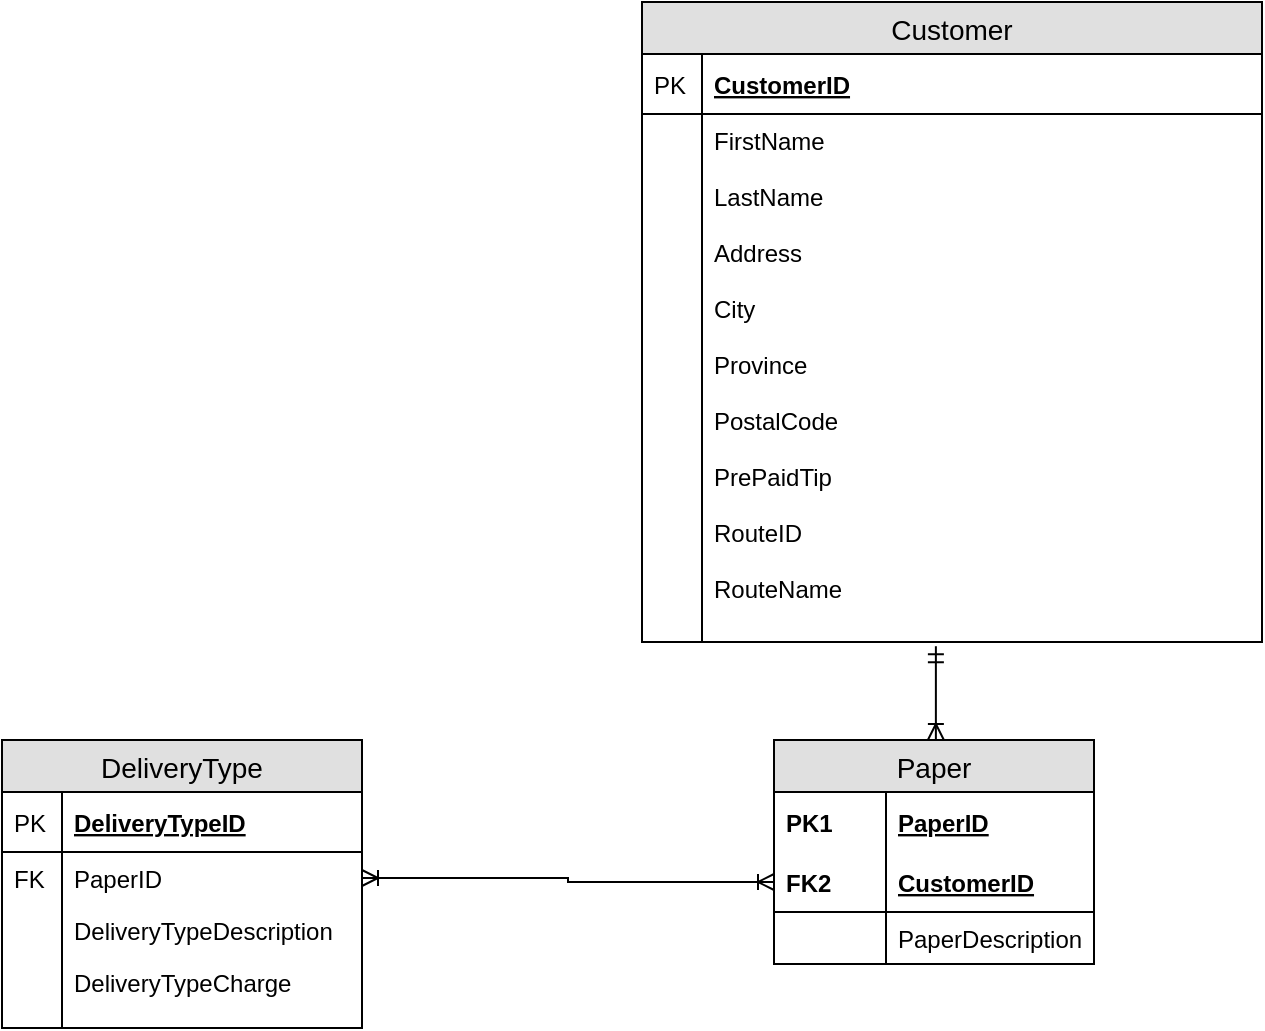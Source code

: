 <mxfile version="11.3.0" type="device" pages="1"><diagram id="tr2Oyifo3SqVM1Ajj6UU" name="Page-1"><mxGraphModel dx="726" dy="520" grid="0" gridSize="10" guides="1" tooltips="1" connect="1" arrows="1" fold="1" page="1" pageScale="1" pageWidth="850" pageHeight="1100" math="0" shadow="0"><root><mxCell id="0"/><mxCell id="1" parent="0"/><mxCell id="hIH8dLBOg7w7-W6MWy8a-12" value="DeliveryType" style="swimlane;fontStyle=0;childLayout=stackLayout;horizontal=1;startSize=26;fillColor=#e0e0e0;horizontalStack=0;resizeParent=1;resizeParentMax=0;resizeLast=0;collapsible=1;marginBottom=0;swimlaneFillColor=#ffffff;align=center;fontSize=14;" parent="1" vertex="1"><mxGeometry x="30" y="389" width="180" height="144" as="geometry"><mxRectangle x="15" y="10" width="110" height="26" as="alternateBounds"/></mxGeometry></mxCell><mxCell id="hIH8dLBOg7w7-W6MWy8a-13" value="DeliveryTypeID" style="shape=partialRectangle;top=0;left=0;right=0;bottom=1;align=left;verticalAlign=middle;fillColor=none;spacingLeft=34;spacingRight=4;overflow=hidden;rotatable=0;points=[[0,0.5],[1,0.5]];portConstraint=eastwest;dropTarget=0;fontStyle=5;fontSize=12;" parent="hIH8dLBOg7w7-W6MWy8a-12" vertex="1"><mxGeometry y="26" width="180" height="30" as="geometry"/></mxCell><mxCell id="hIH8dLBOg7w7-W6MWy8a-14" value="PK" style="shape=partialRectangle;top=0;left=0;bottom=0;fillColor=none;align=left;verticalAlign=middle;spacingLeft=4;spacingRight=4;overflow=hidden;rotatable=0;points=[];portConstraint=eastwest;part=1;fontSize=12;" parent="hIH8dLBOg7w7-W6MWy8a-13" vertex="1" connectable="0"><mxGeometry width="30" height="30" as="geometry"/></mxCell><mxCell id="hIH8dLBOg7w7-W6MWy8a-15" value="PaperID" style="shape=partialRectangle;top=0;left=0;right=0;bottom=0;align=left;verticalAlign=top;fillColor=none;spacingLeft=34;spacingRight=4;overflow=hidden;rotatable=0;points=[[0,0.5],[1,0.5]];portConstraint=eastwest;dropTarget=0;fontSize=12;" parent="hIH8dLBOg7w7-W6MWy8a-12" vertex="1"><mxGeometry y="56" width="180" height="26" as="geometry"/></mxCell><mxCell id="hIH8dLBOg7w7-W6MWy8a-16" value="FK" style="shape=partialRectangle;top=0;left=0;bottom=0;fillColor=none;align=left;verticalAlign=top;spacingLeft=4;spacingRight=4;overflow=hidden;rotatable=0;points=[];portConstraint=eastwest;part=1;fontSize=12;" parent="hIH8dLBOg7w7-W6MWy8a-15" vertex="1" connectable="0"><mxGeometry width="30" height="26" as="geometry"/></mxCell><mxCell id="hIH8dLBOg7w7-W6MWy8a-17" value="DeliveryTypeDescription" style="shape=partialRectangle;top=0;left=0;right=0;bottom=0;align=left;verticalAlign=top;fillColor=none;spacingLeft=34;spacingRight=4;overflow=hidden;rotatable=0;points=[[0,0.5],[1,0.5]];portConstraint=eastwest;dropTarget=0;fontSize=12;" parent="hIH8dLBOg7w7-W6MWy8a-12" vertex="1"><mxGeometry y="82" width="180" height="26" as="geometry"/></mxCell><mxCell id="hIH8dLBOg7w7-W6MWy8a-18" value="" style="shape=partialRectangle;top=0;left=0;bottom=0;fillColor=none;align=left;verticalAlign=top;spacingLeft=4;spacingRight=4;overflow=hidden;rotatable=0;points=[];portConstraint=eastwest;part=1;fontSize=12;" parent="hIH8dLBOg7w7-W6MWy8a-17" vertex="1" connectable="0"><mxGeometry width="30" height="26" as="geometry"/></mxCell><mxCell id="hIH8dLBOg7w7-W6MWy8a-19" value="DeliveryTypeCharge" style="shape=partialRectangle;top=0;left=0;right=0;bottom=0;align=left;verticalAlign=top;fillColor=none;spacingLeft=34;spacingRight=4;overflow=hidden;rotatable=0;points=[[0,0.5],[1,0.5]];portConstraint=eastwest;dropTarget=0;fontSize=12;" parent="hIH8dLBOg7w7-W6MWy8a-12" vertex="1"><mxGeometry y="108" width="180" height="26" as="geometry"/></mxCell><mxCell id="hIH8dLBOg7w7-W6MWy8a-20" value="" style="shape=partialRectangle;top=0;left=0;bottom=0;fillColor=none;align=left;verticalAlign=top;spacingLeft=4;spacingRight=4;overflow=hidden;rotatable=0;points=[];portConstraint=eastwest;part=1;fontSize=12;" parent="hIH8dLBOg7w7-W6MWy8a-19" vertex="1" connectable="0"><mxGeometry width="30" height="26" as="geometry"/></mxCell><mxCell id="hIH8dLBOg7w7-W6MWy8a-21" value="" style="shape=partialRectangle;top=0;left=0;right=0;bottom=0;align=left;verticalAlign=top;fillColor=none;spacingLeft=34;spacingRight=4;overflow=hidden;rotatable=0;points=[[0,0.5],[1,0.5]];portConstraint=eastwest;dropTarget=0;fontSize=12;" parent="hIH8dLBOg7w7-W6MWy8a-12" vertex="1"><mxGeometry y="134" width="180" height="10" as="geometry"/></mxCell><mxCell id="hIH8dLBOg7w7-W6MWy8a-22" value="" style="shape=partialRectangle;top=0;left=0;bottom=0;fillColor=none;align=left;verticalAlign=top;spacingLeft=4;spacingRight=4;overflow=hidden;rotatable=0;points=[];portConstraint=eastwest;part=1;fontSize=12;" parent="hIH8dLBOg7w7-W6MWy8a-21" vertex="1" connectable="0"><mxGeometry width="30" height="10" as="geometry"/></mxCell><mxCell id="T3v77ZD2fgyln51GFwmp-6" style="edgeStyle=orthogonalEdgeStyle;rounded=0;jumpSize=9;orthogonalLoop=1;jettySize=auto;html=1;startArrow=ERoneToMany;startFill=0;endArrow=ERmandOne;endFill=0;strokeWidth=1;entryX=0.474;entryY=1.008;entryDx=0;entryDy=0;entryPerimeter=0;" edge="1" parent="1" source="hIH8dLBOg7w7-W6MWy8a-23" target="hIH8dLBOg7w7-W6MWy8a-57"><mxGeometry relative="1" as="geometry"><mxPoint x="496" y="285" as="targetPoint"/><Array as="points"><mxPoint x="497" y="440"/><mxPoint x="497" y="440"/></Array></mxGeometry></mxCell><mxCell id="hIH8dLBOg7w7-W6MWy8a-23" value="Paper" style="swimlane;fontStyle=0;childLayout=stackLayout;horizontal=1;startSize=26;fillColor=#e0e0e0;horizontalStack=0;resizeParent=1;resizeParentMax=0;resizeLast=0;collapsible=1;marginBottom=0;swimlaneFillColor=#ffffff;align=center;fontSize=14;" parent="1" vertex="1"><mxGeometry x="416" y="389" width="160" height="112" as="geometry"/></mxCell><mxCell id="hIH8dLBOg7w7-W6MWy8a-24" value="PaperID" style="shape=partialRectangle;top=0;left=0;right=0;bottom=0;align=left;verticalAlign=middle;fillColor=none;spacingLeft=60;spacingRight=4;overflow=hidden;rotatable=0;points=[[0,0.5],[1,0.5]];portConstraint=eastwest;dropTarget=0;fontStyle=5;fontSize=12;" parent="hIH8dLBOg7w7-W6MWy8a-23" vertex="1"><mxGeometry y="26" width="160" height="30" as="geometry"/></mxCell><mxCell id="hIH8dLBOg7w7-W6MWy8a-25" value="PK1" style="shape=partialRectangle;fontStyle=1;top=0;left=0;bottom=0;fillColor=none;align=left;verticalAlign=middle;spacingLeft=4;spacingRight=4;overflow=hidden;rotatable=0;points=[];portConstraint=eastwest;part=1;fontSize=12;" parent="hIH8dLBOg7w7-W6MWy8a-24" vertex="1" connectable="0"><mxGeometry width="56" height="30" as="geometry"/></mxCell><mxCell id="hIH8dLBOg7w7-W6MWy8a-26" value="CustomerID" style="shape=partialRectangle;top=0;left=0;right=0;bottom=1;align=left;verticalAlign=middle;fillColor=none;spacingLeft=60;spacingRight=4;overflow=hidden;rotatable=0;points=[[0,0.5],[1,0.5]];portConstraint=eastwest;dropTarget=0;fontStyle=5;fontSize=12;" parent="hIH8dLBOg7w7-W6MWy8a-23" vertex="1"><mxGeometry y="56" width="160" height="30" as="geometry"/></mxCell><mxCell id="hIH8dLBOg7w7-W6MWy8a-27" value="FK2" style="shape=partialRectangle;fontStyle=1;top=0;left=0;bottom=0;fillColor=none;align=left;verticalAlign=middle;spacingLeft=4;spacingRight=4;overflow=hidden;rotatable=0;points=[];portConstraint=eastwest;part=1;fontSize=12;" parent="hIH8dLBOg7w7-W6MWy8a-26" vertex="1" connectable="0"><mxGeometry width="56" height="30" as="geometry"/></mxCell><mxCell id="hIH8dLBOg7w7-W6MWy8a-28" value="PaperDescription" style="shape=partialRectangle;top=0;left=0;right=0;bottom=0;align=left;verticalAlign=top;fillColor=none;spacingLeft=60;spacingRight=4;overflow=hidden;rotatable=0;points=[[0,0.5],[1,0.5]];portConstraint=eastwest;dropTarget=0;fontSize=12;" parent="hIH8dLBOg7w7-W6MWy8a-23" vertex="1"><mxGeometry y="86" width="160" height="26" as="geometry"/></mxCell><mxCell id="hIH8dLBOg7w7-W6MWy8a-29" value="" style="shape=partialRectangle;top=0;left=0;bottom=0;fillColor=none;align=left;verticalAlign=top;spacingLeft=4;spacingRight=4;overflow=hidden;rotatable=0;points=[];portConstraint=eastwest;part=1;fontSize=12;" parent="hIH8dLBOg7w7-W6MWy8a-28" vertex="1" connectable="0"><mxGeometry width="56" height="26" as="geometry"/></mxCell><mxCell id="hIH8dLBOg7w7-W6MWy8a-54" value="Customer" style="swimlane;fontStyle=0;childLayout=stackLayout;horizontal=1;startSize=26;fillColor=#e0e0e0;horizontalStack=0;resizeParent=1;resizeParentMax=0;resizeLast=0;collapsible=1;marginBottom=0;swimlaneFillColor=#ffffff;align=center;fontSize=14;" parent="1" vertex="1"><mxGeometry x="350" y="20" width="310" height="320" as="geometry"/></mxCell><mxCell id="hIH8dLBOg7w7-W6MWy8a-55" value="CustomerID" style="shape=partialRectangle;top=0;left=0;right=0;bottom=1;align=left;verticalAlign=middle;fillColor=none;spacingLeft=34;spacingRight=4;overflow=hidden;rotatable=0;points=[[0,0.5],[1,0.5]];portConstraint=eastwest;dropTarget=0;fontStyle=5;fontSize=12;" parent="hIH8dLBOg7w7-W6MWy8a-54" vertex="1"><mxGeometry y="26" width="310" height="30" as="geometry"/></mxCell><mxCell id="hIH8dLBOg7w7-W6MWy8a-56" value="PK" style="shape=partialRectangle;top=0;left=0;bottom=0;fillColor=none;align=left;verticalAlign=middle;spacingLeft=4;spacingRight=4;overflow=hidden;rotatable=0;points=[];portConstraint=eastwest;part=1;fontSize=12;" parent="hIH8dLBOg7w7-W6MWy8a-55" vertex="1" connectable="0"><mxGeometry width="30" height="30" as="geometry"/></mxCell><mxCell id="hIH8dLBOg7w7-W6MWy8a-57" value="FirstName&#10;&#10;LastName&#10;&#10;Address&#10;&#10;City&#10;&#10;Province&#10;&#10;PostalCode&#10;&#10;PrePaidTip&#10;&#10;RouteID&#10;&#10;RouteName" style="shape=partialRectangle;top=0;left=0;right=0;bottom=0;align=left;verticalAlign=top;fillColor=none;spacingLeft=34;spacingRight=4;overflow=hidden;rotatable=0;points=[[0,0.5],[1,0.5]];portConstraint=eastwest;dropTarget=0;fontSize=12;" parent="hIH8dLBOg7w7-W6MWy8a-54" vertex="1"><mxGeometry y="56" width="310" height="264" as="geometry"/></mxCell><mxCell id="hIH8dLBOg7w7-W6MWy8a-58" value="" style="shape=partialRectangle;top=0;left=0;bottom=0;fillColor=none;align=left;verticalAlign=top;spacingLeft=4;spacingRight=4;overflow=hidden;rotatable=0;points=[];portConstraint=eastwest;part=1;fontSize=12;" parent="hIH8dLBOg7w7-W6MWy8a-57" vertex="1" connectable="0"><mxGeometry width="30" height="264" as="geometry"/></mxCell><mxCell id="T3v77ZD2fgyln51GFwmp-10" style="edgeStyle=orthogonalEdgeStyle;rounded=0;jumpSize=9;orthogonalLoop=1;jettySize=auto;html=1;entryX=1;entryY=0.5;entryDx=0;entryDy=0;startArrow=ERoneToMany;startFill=0;endArrow=ERoneToMany;endFill=0;strokeWidth=1;" edge="1" parent="1" source="hIH8dLBOg7w7-W6MWy8a-26" target="hIH8dLBOg7w7-W6MWy8a-15"><mxGeometry relative="1" as="geometry"/></mxCell></root></mxGraphModel></diagram></mxfile>